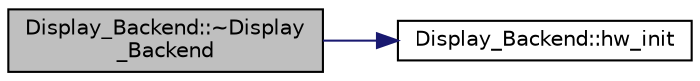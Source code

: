 digraph "Display_Backend::~Display_Backend"
{
 // INTERACTIVE_SVG=YES
  edge [fontname="Helvetica",fontsize="10",labelfontname="Helvetica",labelfontsize="10"];
  node [fontname="Helvetica",fontsize="10",shape=record];
  rankdir="LR";
  Node1 [label="Display_Backend::~Display\l_Backend",height=0.2,width=0.4,color="black", fillcolor="grey75", style="filled", fontcolor="black"];
  Node1 -> Node2 [color="midnightblue",fontsize="10",style="solid",fontname="Helvetica"];
  Node2 [label="Display_Backend::hw_init",height=0.2,width=0.4,color="black", fillcolor="white", style="filled",URL="$classDisplay__Backend.html#a69fa420fe76ae4240cfd65a889e87c34"];
}
